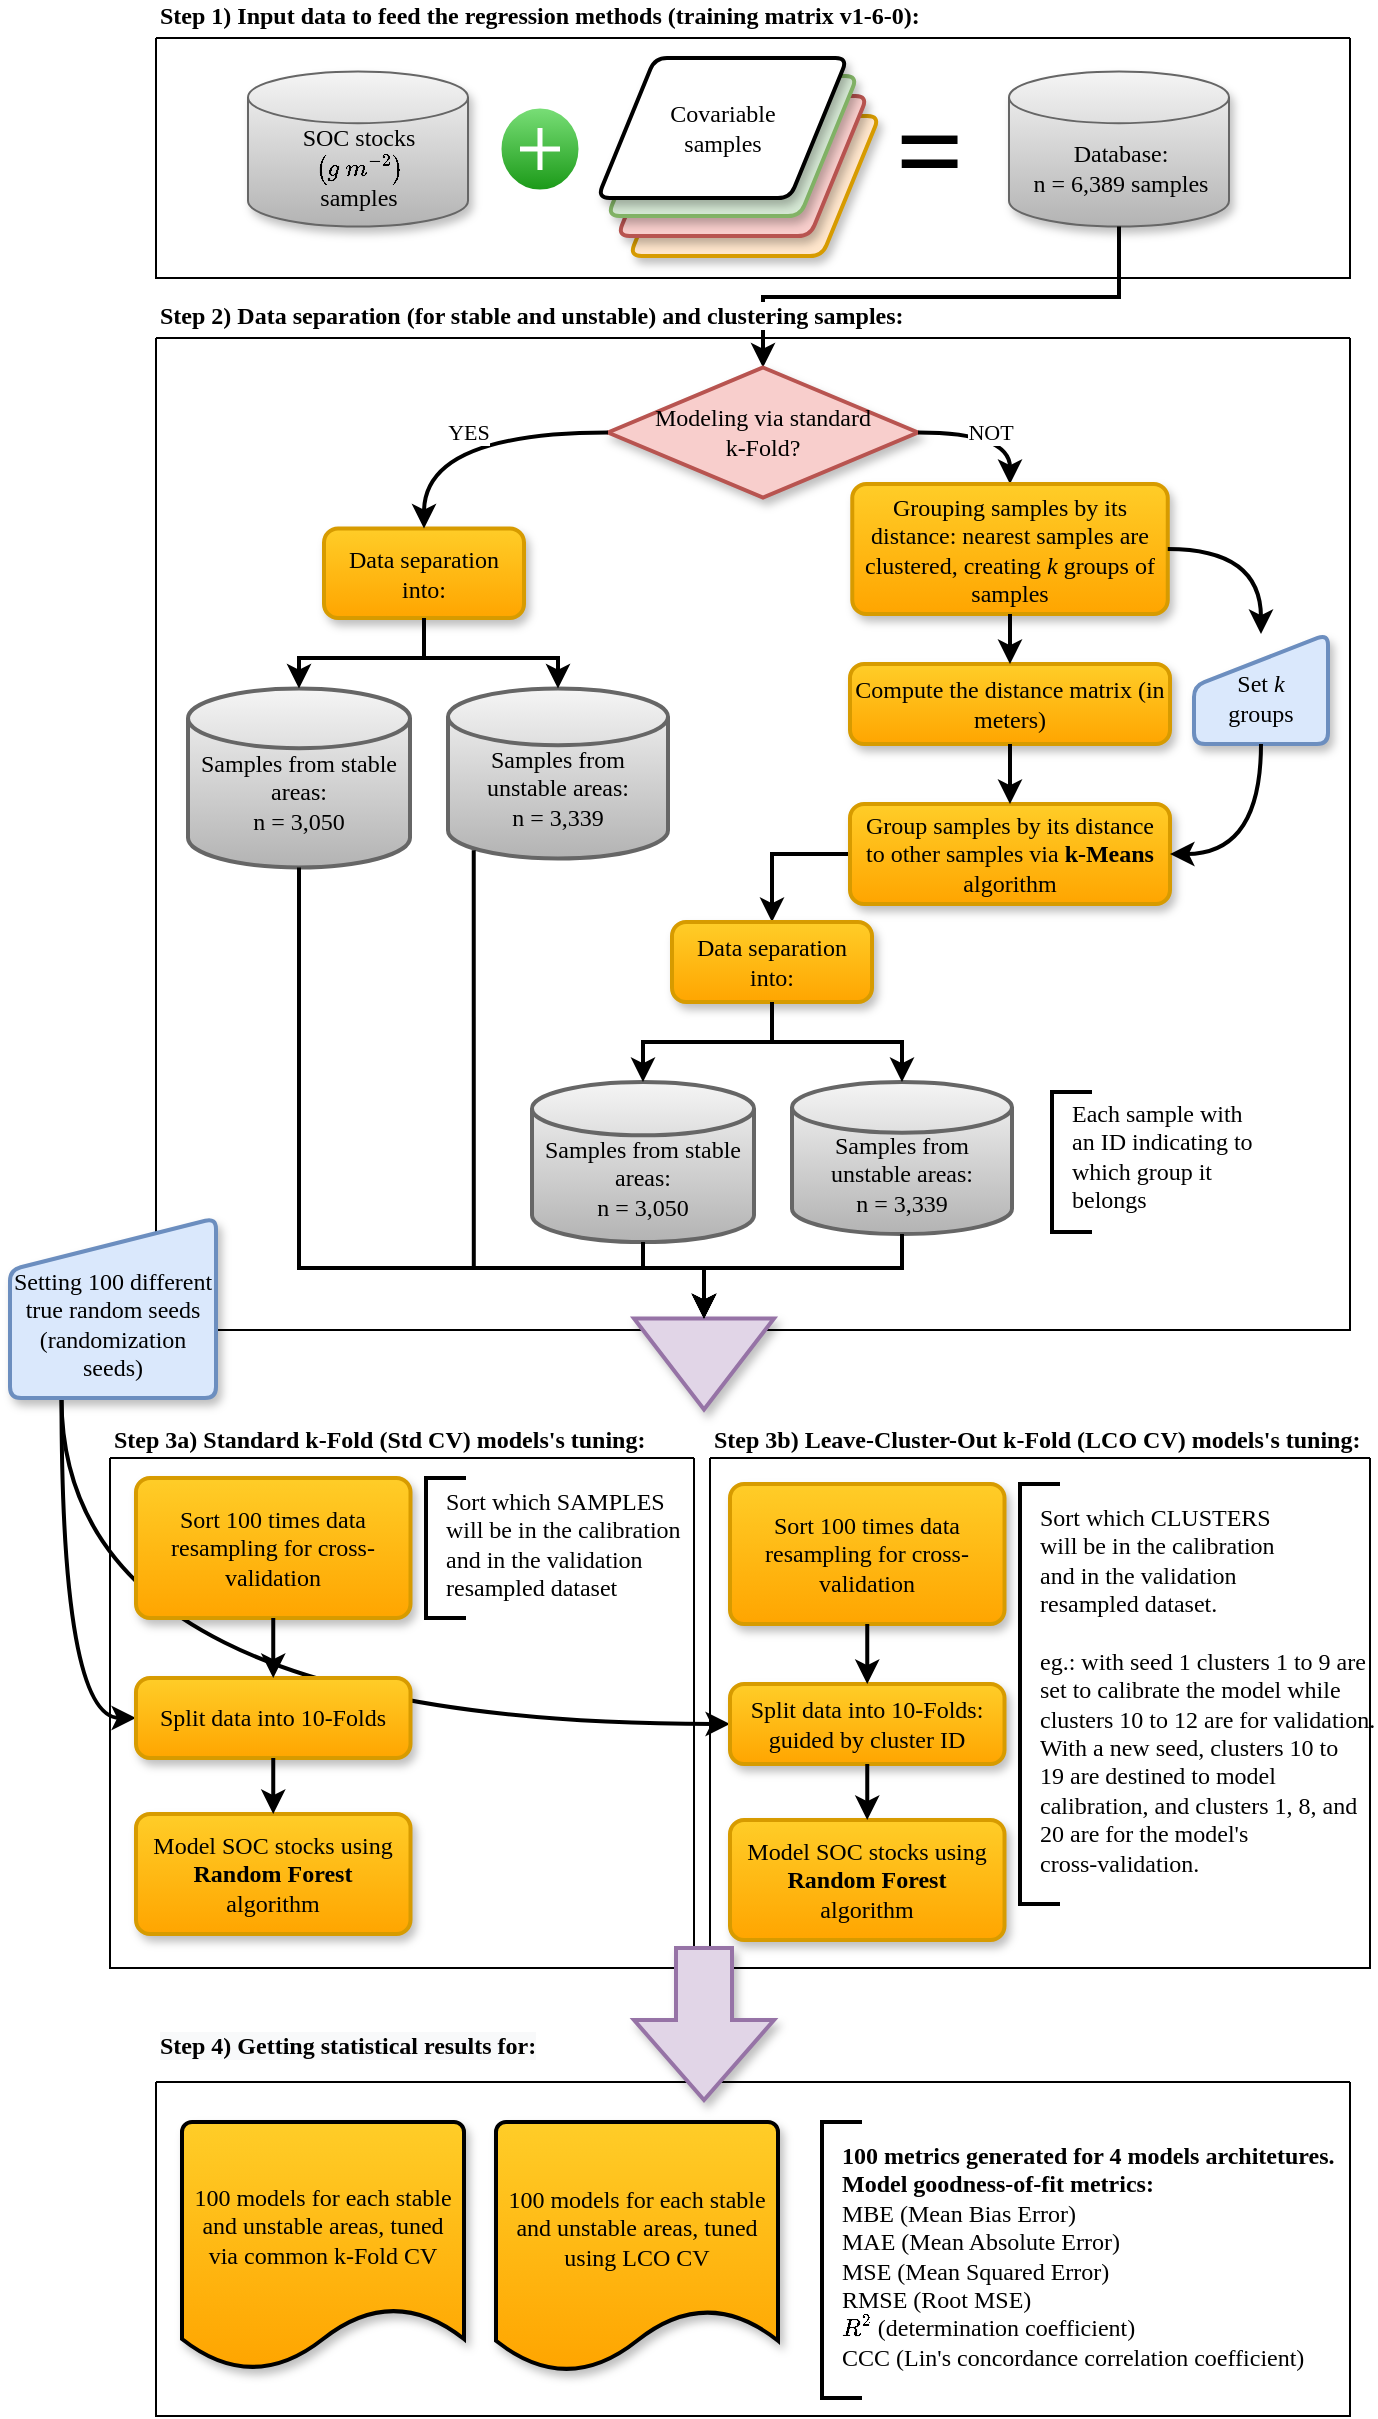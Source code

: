 <mxfile compressed="false" version="20.2.3" type="device">
  <diagram name="modeling-flowchart-English" id="lYM-ZkALmbCpGzLqlZxu">
    <mxGraphModel dx="1673" dy="1018" grid="1" gridSize="10" guides="1" tooltips="1" connect="1" arrows="1" fold="1" page="0" pageScale="1" pageWidth="827" pageHeight="1169" math="1" shadow="0">
      <root>
        <mxCell id="IPpactHnkEMHCw_4FyVV-0" />
        <mxCell id="IPpactHnkEMHCw_4FyVV-1" parent="IPpactHnkEMHCw_4FyVV-0" />
        <mxCell id="NsBZBf5qjh5uvH7BnObX-89" style="edgeStyle=orthogonalEdgeStyle;curved=1;rounded=0;orthogonalLoop=1;jettySize=auto;html=1;exitX=0.25;exitY=1;exitDx=0;exitDy=0;entryX=0;entryY=0.5;entryDx=0;entryDy=0;fontFamily=Times New Roman;strokeWidth=2;" parent="IPpactHnkEMHCw_4FyVV-1" source="NsBZBf5qjh5uvH7BnObX-15" target="NsBZBf5qjh5uvH7BnObX-75" edge="1">
          <mxGeometry relative="1" as="geometry" />
        </mxCell>
        <mxCell id="IPpactHnkEMHCw_4FyVV-2" value="Step 1) Input data to feed the regression methods (training matrix v1-6-0):" style="swimlane;startSize=0;labelBackgroundColor=default;labelBorderColor=none;fontFamily=Times New Roman;html=1;verticalAlign=bottom;fillColor=#FFFFFF;align=left;spacingBottom=2;" parent="IPpactHnkEMHCw_4FyVV-1" vertex="1">
          <mxGeometry x="147" y="20" width="597" height="120" as="geometry" />
        </mxCell>
        <mxCell id="NsBZBf5qjh5uvH7BnObX-46" value="" style="group" parent="IPpactHnkEMHCw_4FyVV-2" vertex="1" connectable="0">
          <mxGeometry x="46" y="10" width="490.5" height="99" as="geometry" />
        </mxCell>
        <mxCell id="IPpactHnkEMHCw_4FyVV-3" value="SOC stocks&lt;br&gt;`(g&amp;nbsp; m^{-2})`&lt;br&gt;samples" style="strokeWidth=1;shape=mxgraph.flowchart.database;verticalAlign=middle;labelPosition=center;verticalLabelPosition=middle;align=center;horizontal=1;fontFamily=Times New Roman;labelBackgroundColor=none;labelBorderColor=none;html=1;fillColor=#f5f5f5;strokeColor=#666666;shadow=1;spacingTop=19;gradientColor=#b3b3b3;" parent="NsBZBf5qjh5uvH7BnObX-46" vertex="1">
          <mxGeometry y="6.75" width="110" height="77.5" as="geometry" />
        </mxCell>
        <mxCell id="IPpactHnkEMHCw_4FyVV-4" value="" style="verticalLabelPosition=bottom;verticalAlign=top;html=1;shadow=0;dashed=0;strokeWidth=1;shape=mxgraph.ios.iAddIcon;fillColor=#7AdF78;fillColor2=#1A9917;strokeColor=#ffffff;sketch=0;" parent="NsBZBf5qjh5uvH7BnObX-46" vertex="1">
          <mxGeometry x="126" y="24.5" width="40" height="42" as="geometry" />
        </mxCell>
        <mxCell id="IPpactHnkEMHCw_4FyVV-6" value="=" style="text;html=1;fillColor=none;align=center;verticalAlign=middle;whiteSpace=wrap;rounded=0;labelBackgroundColor=none;fontFamily=Times New Roman;fontStyle=1;fontSize=60;spacing=0;fontColor=#000000;" parent="NsBZBf5qjh5uvH7BnObX-46" vertex="1">
          <mxGeometry x="310.5" y="26.25" width="60" height="38.5" as="geometry" />
        </mxCell>
        <mxCell id="IPpactHnkEMHCw_4FyVV-7" value="Database:&lt;br&gt;n = 6,389 samples" style="strokeWidth=1;shape=mxgraph.flowchart.database;verticalAlign=middle;labelPosition=center;verticalLabelPosition=middle;align=center;horizontal=1;fontFamily=Times New Roman;labelBackgroundColor=none;labelBorderColor=none;html=1;fillColor=#f5f5f5;strokeColor=#666666;shadow=1;spacingTop=19;gradientColor=#b3b3b3;" parent="NsBZBf5qjh5uvH7BnObX-46" vertex="1">
          <mxGeometry x="380.5" y="6.75" width="110" height="77.5" as="geometry" />
        </mxCell>
        <mxCell id="NsBZBf5qjh5uvH7BnObX-7" value="" style="group" parent="NsBZBf5qjh5uvH7BnObX-46" vertex="1" connectable="0">
          <mxGeometry x="174.75" width="141" height="99" as="geometry" />
        </mxCell>
        <mxCell id="NsBZBf5qjh5uvH7BnObX-6" value="Covariable&lt;br&gt;samples" style="shape=parallelogram;html=1;strokeWidth=2;perimeter=parallelogramPerimeter;whiteSpace=wrap;rounded=1;arcSize=12;size=0.23;fontFamily=Times New Roman;shadow=1;fillColor=#ffe6cc;strokeColor=#d79b00;" parent="NsBZBf5qjh5uvH7BnObX-7" vertex="1">
          <mxGeometry x="16" y="29" width="125" height="70" as="geometry" />
        </mxCell>
        <mxCell id="NsBZBf5qjh5uvH7BnObX-3" value="Covariable&lt;br&gt;samples" style="shape=parallelogram;html=1;strokeWidth=2;perimeter=parallelogramPerimeter;whiteSpace=wrap;rounded=1;arcSize=12;size=0.23;fontFamily=Times New Roman;shadow=1;fillColor=#f8cecc;strokeColor=#b85450;" parent="NsBZBf5qjh5uvH7BnObX-7" vertex="1">
          <mxGeometry x="10" y="19" width="125" height="70" as="geometry" />
        </mxCell>
        <mxCell id="NsBZBf5qjh5uvH7BnObX-4" value="Covariable&lt;br&gt;samples" style="shape=parallelogram;html=1;strokeWidth=2;perimeter=parallelogramPerimeter;whiteSpace=wrap;rounded=1;arcSize=12;size=0.23;fontFamily=Times New Roman;shadow=1;fillColor=#d5e8d4;strokeColor=#82b366;" parent="NsBZBf5qjh5uvH7BnObX-7" vertex="1">
          <mxGeometry x="5" y="9" width="125" height="70" as="geometry" />
        </mxCell>
        <mxCell id="NsBZBf5qjh5uvH7BnObX-5" value="Covariable&lt;br&gt;samples" style="shape=parallelogram;html=1;strokeWidth=2;perimeter=parallelogramPerimeter;whiteSpace=wrap;rounded=1;arcSize=12;size=0.23;fontFamily=Times New Roman;shadow=1;" parent="NsBZBf5qjh5uvH7BnObX-7" vertex="1">
          <mxGeometry width="125" height="70" as="geometry" />
        </mxCell>
        <mxCell id="IPpactHnkEMHCw_4FyVV-29" value="&lt;div style=&quot;&quot;&gt;&lt;span style=&quot;background-color: rgb(248 , 249 , 250)&quot;&gt;Step 4) Getting statistical results for:&lt;/span&gt;&lt;/div&gt;" style="swimlane;startSize=0;labelBackgroundColor=default;labelBorderColor=none;fontFamily=Times New Roman;html=1;verticalAlign=bottom;fillColor=#FFFFFF;labelPosition=center;verticalLabelPosition=top;align=left;fontStyle=1;textDirection=ltr;spacingTop=0;spacingBottom=9;" parent="IPpactHnkEMHCw_4FyVV-1" vertex="1">
          <mxGeometry x="147" y="1042" width="597" height="167" as="geometry" />
        </mxCell>
        <mxCell id="NsBZBf5qjh5uvH7BnObX-19" value="100 models for each stable and unstable areas, tuned&lt;br&gt;via common k-Fold CV" style="strokeWidth=2;html=1;shape=mxgraph.flowchart.document2;whiteSpace=wrap;size=0.25;shadow=1;fontFamily=Times New Roman;fillColor=#FFCD28;gradientColor=#FFA500;spacingTop=-20;" parent="IPpactHnkEMHCw_4FyVV-29" vertex="1">
          <mxGeometry x="13" y="20" width="141" height="124" as="geometry" />
        </mxCell>
        <mxCell id="NsBZBf5qjh5uvH7BnObX-24" value="100 models for each stable and unstable areas, tuned using LCO CV" style="strokeWidth=2;html=1;shape=mxgraph.flowchart.document2;whiteSpace=wrap;size=0.25;shadow=1;fontFamily=Times New Roman;fillColor=#FFCD28;gradientColor=#FFA500;spacingTop=-20;" parent="IPpactHnkEMHCw_4FyVV-29" vertex="1">
          <mxGeometry x="170" y="20" width="141" height="125" as="geometry" />
        </mxCell>
        <mxCell id="NsBZBf5qjh5uvH7BnObX-115" value="&lt;span style=&quot;-webkit-font-smoothing: antialiased; orphans: 2; text-align: right; text-indent: 0px; widows: 2; background-color: rgb(248, 249, 250); text-decoration-thickness: initial; text-decoration-style: initial; text-decoration-color: initial;&quot;&gt;&lt;div style=&quot;text-align: left;&quot;&gt;&lt;b&gt;100 metrics generated for 4 models architetures.&lt;/b&gt;&lt;/div&gt;&lt;div style=&quot;text-align: left;&quot;&gt;&lt;b&gt;Model goodness-of-fit metrics:&lt;/b&gt;&lt;/div&gt;&lt;div style=&quot;text-align: left;&quot;&gt;MBE (Mean Bias Error)&lt;/div&gt;&lt;div style=&quot;text-align: left;&quot;&gt;MAE (Mean Absolute Error)&lt;/div&gt;&lt;div style=&quot;text-align: left;&quot;&gt;MSE (Mean Squared Error)&lt;/div&gt;&lt;div style=&quot;text-align: left;&quot;&gt;RMSE (Root MSE)&lt;/div&gt;&lt;div style=&quot;text-align: left;&quot;&gt;`R^2` (determination coefficient)&lt;/div&gt;&lt;div style=&quot;text-align: left;&quot;&gt;CCC (Lin&#39;s concordance correlation coefficient)&lt;/div&gt;&lt;/span&gt;" style="strokeWidth=2;html=1;shape=mxgraph.flowchart.annotation_1;align=left;pointerEvents=1;fontFamily=Times New Roman;fontColor=#000000;flipH=0;labelPosition=right;verticalLabelPosition=middle;verticalAlign=middle;spacing=0;spacingLeft=-10;spacingBottom=10;spacingTop=5;" parent="IPpactHnkEMHCw_4FyVV-29" vertex="1">
          <mxGeometry x="333" y="20" width="20" height="138" as="geometry" />
        </mxCell>
        <mxCell id="NsBZBf5qjh5uvH7BnObX-93" style="edgeStyle=orthogonalEdgeStyle;curved=1;rounded=0;orthogonalLoop=1;jettySize=auto;html=1;exitX=0.25;exitY=1;exitDx=0;exitDy=0;entryX=0;entryY=0.5;entryDx=0;entryDy=0;fontFamily=Times New Roman;strokeWidth=2;" parent="IPpactHnkEMHCw_4FyVV-1" source="NsBZBf5qjh5uvH7BnObX-15" target="NsBZBf5qjh5uvH7BnObX-14" edge="1">
          <mxGeometry relative="1" as="geometry" />
        </mxCell>
        <mxCell id="NsBZBf5qjh5uvH7BnObX-44" style="edgeStyle=orthogonalEdgeStyle;rounded=0;orthogonalLoop=1;jettySize=auto;html=1;exitX=0.5;exitY=1;exitDx=0;exitDy=0;exitPerimeter=0;entryX=0.5;entryY=0;entryDx=0;entryDy=0;entryPerimeter=0;fontFamily=Times New Roman;strokeWidth=2;" parent="IPpactHnkEMHCw_4FyVV-1" source="IPpactHnkEMHCw_4FyVV-7" target="NsBZBf5qjh5uvH7BnObX-42" edge="1">
          <mxGeometry relative="1" as="geometry" />
        </mxCell>
        <mxCell id="NsBZBf5qjh5uvH7BnObX-101" value="Step 2) Data separation (for stable and unstable) and clustering samples:" style="swimlane;startSize=0;labelBackgroundColor=default;labelBorderColor=none;fontFamily=Times New Roman;html=1;verticalAlign=bottom;fillColor=#FFFFFF;align=left;spacingBottom=2;" parent="IPpactHnkEMHCw_4FyVV-1" vertex="1">
          <mxGeometry x="147" y="170" width="597" height="496" as="geometry" />
        </mxCell>
        <mxCell id="NsBZBf5qjh5uvH7BnObX-42" value="Modeling via standard&lt;br&gt;k-Fold?" style="strokeWidth=2;html=1;shape=mxgraph.flowchart.decision;whiteSpace=wrap;fontFamily=Times New Roman;fillColor=#f8cecc;strokeColor=#b85450;fontStyle=0;shadow=1;" parent="NsBZBf5qjh5uvH7BnObX-101" vertex="1">
          <mxGeometry x="226" y="14.762" width="155" height="65" as="geometry" />
        </mxCell>
        <mxCell id="NsBZBf5qjh5uvH7BnObX-38" value="Samples from stable areas:&lt;br&gt;n = 3,050" style="strokeWidth=2;html=1;shape=mxgraph.flowchart.database;whiteSpace=wrap;fontFamily=Times New Roman;spacingTop=15;fillColor=#f5f5f5;gradientColor=#b3b3b3;strokeColor=#666666;" parent="NsBZBf5qjh5uvH7BnObX-101" vertex="1">
          <mxGeometry x="16" y="175.236" width="111" height="89.524" as="geometry" />
        </mxCell>
        <mxCell id="NsBZBf5qjh5uvH7BnObX-37" value="Samples from unstable areas:&lt;br&gt;n = 3,339" style="strokeWidth=2;html=1;shape=mxgraph.flowchart.database;whiteSpace=wrap;fontFamily=Times New Roman;spacingTop=15;fillColor=#f5f5f5;gradientColor=#b3b3b3;strokeColor=#666666;" parent="NsBZBf5qjh5uvH7BnObX-101" vertex="1">
          <mxGeometry x="146" y="175.236" width="110" height="85.048" as="geometry" />
        </mxCell>
        <mxCell id="NsBZBf5qjh5uvH7BnObX-36" value="Data separation into:" style="rounded=1;whiteSpace=wrap;html=1;absoluteArcSize=1;arcSize=14;strokeWidth=2;fontFamily=Times New Roman;shadow=1;fillColor=#ffcd28;gradientColor=#ffa500;strokeColor=#d79b00;fontStyle=0" parent="NsBZBf5qjh5uvH7BnObX-101" vertex="1">
          <mxGeometry x="84" y="95.232" width="100" height="44.762" as="geometry" />
        </mxCell>
        <mxCell id="NsBZBf5qjh5uvH7BnObX-45" value="NOT" style="edgeStyle=orthogonalEdgeStyle;rounded=0;orthogonalLoop=1;jettySize=auto;html=1;exitX=1;exitY=0.5;exitDx=0;exitDy=0;exitPerimeter=0;entryX=0.5;entryY=0;entryDx=0;entryDy=0;fontFamily=Times New Roman;strokeWidth=2;curved=1;" parent="NsBZBf5qjh5uvH7BnObX-101" source="NsBZBf5qjh5uvH7BnObX-42" target="NsBZBf5qjh5uvH7BnObX-41" edge="1">
          <mxGeometry relative="1" as="geometry" />
        </mxCell>
        <mxCell id="NsBZBf5qjh5uvH7BnObX-66" style="edgeStyle=orthogonalEdgeStyle;rounded=0;orthogonalLoop=1;jettySize=auto;html=1;exitX=0;exitY=0.5;exitDx=0;exitDy=0;entryX=0.5;entryY=0;entryDx=0;entryDy=0;fontFamily=Times New Roman;strokeWidth=2;" parent="NsBZBf5qjh5uvH7BnObX-101" source="NsBZBf5qjh5uvH7BnObX-51" target="NsBZBf5qjh5uvH7BnObX-58" edge="1">
          <mxGeometry relative="1" as="geometry" />
        </mxCell>
        <mxCell id="NsBZBf5qjh5uvH7BnObX-39" style="edgeStyle=orthogonalEdgeStyle;rounded=0;orthogonalLoop=1;jettySize=auto;html=1;exitX=0.5;exitY=1;exitDx=0;exitDy=0;entryX=0.5;entryY=0;entryDx=0;entryDy=0;entryPerimeter=0;fontFamily=Times New Roman;fontColor=#000000;strokeWidth=2;" parent="NsBZBf5qjh5uvH7BnObX-101" source="NsBZBf5qjh5uvH7BnObX-36" target="NsBZBf5qjh5uvH7BnObX-37" edge="1">
          <mxGeometry relative="1" as="geometry" />
        </mxCell>
        <mxCell id="NsBZBf5qjh5uvH7BnObX-40" style="edgeStyle=orthogonalEdgeStyle;rounded=0;orthogonalLoop=1;jettySize=auto;html=1;exitX=0.5;exitY=1;exitDx=0;exitDy=0;entryX=0.5;entryY=0;entryDx=0;entryDy=0;entryPerimeter=0;fontFamily=Times New Roman;fontColor=#000000;strokeWidth=2;" parent="NsBZBf5qjh5uvH7BnObX-101" source="NsBZBf5qjh5uvH7BnObX-36" target="NsBZBf5qjh5uvH7BnObX-38" edge="1">
          <mxGeometry relative="1" as="geometry" />
        </mxCell>
        <mxCell id="NsBZBf5qjh5uvH7BnObX-43" value="YES" style="edgeStyle=orthogonalEdgeStyle;rounded=0;orthogonalLoop=1;jettySize=auto;html=1;exitX=0;exitY=0.5;exitDx=0;exitDy=0;exitPerimeter=0;entryX=0.5;entryY=0;entryDx=0;entryDy=0;fontFamily=Times New Roman;strokeWidth=2;curved=1;" parent="NsBZBf5qjh5uvH7BnObX-101" source="NsBZBf5qjh5uvH7BnObX-42" target="NsBZBf5qjh5uvH7BnObX-36" edge="1">
          <mxGeometry relative="1" as="geometry" />
        </mxCell>
        <mxCell id="NsBZBf5qjh5uvH7BnObX-121" value="" style="group" parent="NsBZBf5qjh5uvH7BnObX-101" vertex="1" connectable="0">
          <mxGeometry x="347" y="73.002" width="239" height="210" as="geometry" />
        </mxCell>
        <mxCell id="NsBZBf5qjh5uvH7BnObX-41" value="Grouping samples by its distance: nearest samples are clustered, creating&amp;nbsp;&lt;i&gt;k&lt;/i&gt;&amp;nbsp;groups of samples" style="rounded=1;whiteSpace=wrap;html=1;absoluteArcSize=1;arcSize=14;strokeWidth=2;fontFamily=Times New Roman;shadow=1;fillColor=#ffcd28;gradientColor=#ffa500;strokeColor=#d79b00;fontStyle=0" parent="NsBZBf5qjh5uvH7BnObX-121" vertex="1">
          <mxGeometry x="1.13" width="157.75" height="65" as="geometry" />
        </mxCell>
        <mxCell id="NsBZBf5qjh5uvH7BnObX-49" value="Compute the distance matrix (in meters)" style="rounded=1;whiteSpace=wrap;html=1;absoluteArcSize=1;arcSize=14;strokeWidth=2;fontFamily=Times New Roman;shadow=1;fillColor=#ffcd28;gradientColor=#ffa500;strokeColor=#d79b00;fontStyle=0" parent="NsBZBf5qjh5uvH7BnObX-121" vertex="1">
          <mxGeometry y="90" width="160" height="40" as="geometry" />
        </mxCell>
        <mxCell id="NsBZBf5qjh5uvH7BnObX-51" value="Group samples by its distance&lt;br&gt;to other samples via &lt;b&gt;k-Means &lt;/b&gt;algorithm" style="rounded=1;whiteSpace=wrap;html=1;absoluteArcSize=1;arcSize=14;strokeWidth=2;fontFamily=Times New Roman;shadow=1;fillColor=#ffcd28;gradientColor=#ffa500;strokeColor=#d79b00;fontStyle=0" parent="NsBZBf5qjh5uvH7BnObX-121" vertex="1">
          <mxGeometry y="160" width="160" height="50" as="geometry" />
        </mxCell>
        <mxCell id="NsBZBf5qjh5uvH7BnObX-48" value="Set &lt;i&gt;k&lt;/i&gt;&lt;br&gt;groups" style="html=1;strokeWidth=2;shape=manualInput;whiteSpace=wrap;rounded=1;size=26;arcSize=11;shadow=1;fontFamily=Times New Roman;fillColor=#dae8fc;spacingTop=8;strokeColor=#6c8ebf;" parent="NsBZBf5qjh5uvH7BnObX-121" vertex="1">
          <mxGeometry x="172" y="75" width="67" height="55" as="geometry" />
        </mxCell>
        <mxCell id="NsBZBf5qjh5uvH7BnObX-52" style="edgeStyle=orthogonalEdgeStyle;rounded=0;orthogonalLoop=1;jettySize=auto;html=1;exitX=0.5;exitY=1;exitDx=0;exitDy=0;entryX=0.5;entryY=0;entryDx=0;entryDy=0;fontFamily=Times New Roman;strokeWidth=2;" parent="NsBZBf5qjh5uvH7BnObX-121" source="NsBZBf5qjh5uvH7BnObX-41" target="NsBZBf5qjh5uvH7BnObX-49" edge="1">
          <mxGeometry relative="1" as="geometry" />
        </mxCell>
        <mxCell id="NsBZBf5qjh5uvH7BnObX-53" style="edgeStyle=orthogonalEdgeStyle;rounded=0;orthogonalLoop=1;jettySize=auto;html=1;exitX=0.5;exitY=1;exitDx=0;exitDy=0;fontFamily=Times New Roman;strokeWidth=2;" parent="NsBZBf5qjh5uvH7BnObX-121" source="NsBZBf5qjh5uvH7BnObX-49" target="NsBZBf5qjh5uvH7BnObX-51" edge="1">
          <mxGeometry relative="1" as="geometry" />
        </mxCell>
        <mxCell id="NsBZBf5qjh5uvH7BnObX-54" style="edgeStyle=orthogonalEdgeStyle;rounded=0;orthogonalLoop=1;jettySize=auto;html=1;exitX=1;exitY=0.5;exitDx=0;exitDy=0;entryX=0.5;entryY=0;entryDx=0;entryDy=0;fontFamily=Times New Roman;strokeWidth=2;curved=1;" parent="NsBZBf5qjh5uvH7BnObX-121" source="NsBZBf5qjh5uvH7BnObX-41" target="NsBZBf5qjh5uvH7BnObX-48" edge="1">
          <mxGeometry relative="1" as="geometry" />
        </mxCell>
        <mxCell id="NsBZBf5qjh5uvH7BnObX-55" style="edgeStyle=orthogonalEdgeStyle;rounded=0;orthogonalLoop=1;jettySize=auto;html=1;exitX=0.5;exitY=1;exitDx=0;exitDy=0;entryX=1;entryY=0.5;entryDx=0;entryDy=0;fontFamily=Times New Roman;strokeWidth=2;curved=1;" parent="NsBZBf5qjh5uvH7BnObX-121" source="NsBZBf5qjh5uvH7BnObX-48" target="NsBZBf5qjh5uvH7BnObX-51" edge="1">
          <mxGeometry relative="1" as="geometry" />
        </mxCell>
        <mxCell id="NsBZBf5qjh5uvH7BnObX-65" value="" style="group" parent="NsBZBf5qjh5uvH7BnObX-101" vertex="1" connectable="0">
          <mxGeometry x="188" y="292.002" width="280" height="160" as="geometry" />
        </mxCell>
        <mxCell id="NsBZBf5qjh5uvH7BnObX-58" value="Data separation into:" style="rounded=1;whiteSpace=wrap;html=1;absoluteArcSize=1;arcSize=14;strokeWidth=2;fontFamily=Times New Roman;shadow=1;fillColor=#ffcd28;gradientColor=#ffa500;strokeColor=#d79b00;fontStyle=0" parent="NsBZBf5qjh5uvH7BnObX-65" vertex="1">
          <mxGeometry x="70" width="100" height="40" as="geometry" />
        </mxCell>
        <mxCell id="NsBZBf5qjh5uvH7BnObX-59" value="Samples from unstable areas:&lt;br&gt;n = 3,339" style="strokeWidth=2;html=1;shape=mxgraph.flowchart.database;whiteSpace=wrap;fontFamily=Times New Roman;spacingTop=15;fillColor=#f5f5f5;gradientColor=#b3b3b3;strokeColor=#666666;" parent="NsBZBf5qjh5uvH7BnObX-65" vertex="1">
          <mxGeometry x="130" y="80" width="110" height="76" as="geometry" />
        </mxCell>
        <mxCell id="NsBZBf5qjh5uvH7BnObX-60" value="Samples from stable areas:&lt;br&gt;n = 3,050" style="strokeWidth=2;html=1;shape=mxgraph.flowchart.database;whiteSpace=wrap;fontFamily=Times New Roman;spacingTop=15;fillColor=#f5f5f5;gradientColor=#b3b3b3;strokeColor=#666666;" parent="NsBZBf5qjh5uvH7BnObX-65" vertex="1">
          <mxGeometry y="80" width="111" height="80" as="geometry" />
        </mxCell>
        <mxCell id="NsBZBf5qjh5uvH7BnObX-61" style="edgeStyle=orthogonalEdgeStyle;rounded=0;orthogonalLoop=1;jettySize=auto;html=1;exitX=0.5;exitY=1;exitDx=0;exitDy=0;entryX=0.5;entryY=0;entryDx=0;entryDy=0;entryPerimeter=0;fontFamily=Times New Roman;fontColor=#000000;strokeWidth=2;" parent="NsBZBf5qjh5uvH7BnObX-65" source="NsBZBf5qjh5uvH7BnObX-58" target="NsBZBf5qjh5uvH7BnObX-59" edge="1">
          <mxGeometry relative="1" as="geometry" />
        </mxCell>
        <mxCell id="NsBZBf5qjh5uvH7BnObX-62" style="edgeStyle=orthogonalEdgeStyle;rounded=0;orthogonalLoop=1;jettySize=auto;html=1;exitX=0.5;exitY=1;exitDx=0;exitDy=0;entryX=0.5;entryY=0;entryDx=0;entryDy=0;entryPerimeter=0;fontFamily=Times New Roman;fontColor=#000000;strokeWidth=2;" parent="NsBZBf5qjh5uvH7BnObX-65" source="NsBZBf5qjh5uvH7BnObX-58" target="NsBZBf5qjh5uvH7BnObX-60" edge="1">
          <mxGeometry relative="1" as="geometry" />
        </mxCell>
        <mxCell id="NsBZBf5qjh5uvH7BnObX-63" value="&lt;span style=&quot;-webkit-font-smoothing: antialiased; orphans: 2; text-align: right; text-indent: 0px; widows: 2; background-color: rgb(248, 249, 250); text-decoration-thickness: initial; text-decoration-style: initial; text-decoration-color: initial;&quot;&gt;&lt;div style=&quot;text-align: left;&quot;&gt;Each sample with&lt;/div&gt;&lt;div style=&quot;text-align: left;&quot;&gt;an ID indicating to&lt;/div&gt;&lt;div style=&quot;text-align: left;&quot;&gt;which group it&amp;nbsp;&lt;/div&gt;&lt;div style=&quot;text-align: left;&quot;&gt;belongs&lt;/div&gt;&lt;/span&gt;" style="strokeWidth=2;html=1;shape=mxgraph.flowchart.annotation_1;align=left;pointerEvents=1;fontFamily=Times New Roman;fontColor=#000000;flipH=0;labelPosition=right;verticalLabelPosition=middle;verticalAlign=middle;spacing=0;spacingLeft=-10;spacingBottom=10;spacingTop=4;" parent="NsBZBf5qjh5uvH7BnObX-65" vertex="1">
          <mxGeometry x="260" y="85" width="20" height="70" as="geometry" />
        </mxCell>
        <mxCell id="NsBZBf5qjh5uvH7BnObX-114" value="" style="group;labelBackgroundColor=none;spacingTop=0;spacingBottom=0;" parent="IPpactHnkEMHCw_4FyVV-1" vertex="1" connectable="0">
          <mxGeometry x="124" y="730" width="630" height="255" as="geometry" />
        </mxCell>
        <mxCell id="IPpactHnkEMHCw_4FyVV-26" value="&lt;span style=&quot;font-weight: 700;&quot;&gt;Step&amp;nbsp;3a) Standard k-Fold (Std CV) models&#39;s tuning:&lt;/span&gt;&lt;span style=&quot;&quot;&gt;&lt;br&gt;&lt;/span&gt;" style="swimlane;startSize=0;labelBackgroundColor=none;labelBorderColor=none;fontFamily=Times New Roman;html=1;verticalAlign=bottom;fillColor=#FFFFFF;labelPosition=center;verticalLabelPosition=top;align=left;fontStyle=0;spacingTop=0;spacingLeft=0;spacingRight=5;" parent="NsBZBf5qjh5uvH7BnObX-114" vertex="1">
          <mxGeometry width="292" height="255" as="geometry" />
        </mxCell>
        <mxCell id="NsBZBf5qjh5uvH7BnObX-14" value="Split data into 10-Folds" style="rounded=1;whiteSpace=wrap;html=1;absoluteArcSize=1;arcSize=14;strokeWidth=2;fontFamily=Times New Roman;shadow=1;fillColor=#ffcd28;gradientColor=#ffa500;strokeColor=#d79b00;fontStyle=0" parent="IPpactHnkEMHCw_4FyVV-26" vertex="1">
          <mxGeometry x="13" y="110" width="137.25" height="40" as="geometry" />
        </mxCell>
        <mxCell id="NsBZBf5qjh5uvH7BnObX-84" value="" style="group" parent="IPpactHnkEMHCw_4FyVV-26" vertex="1" connectable="0">
          <mxGeometry x="13" y="10" width="165" height="228" as="geometry" />
        </mxCell>
        <mxCell id="NsBZBf5qjh5uvH7BnObX-17" value="Model SOC stocks using&lt;br&gt;&lt;b&gt;Random Forest&lt;br&gt;&lt;/b&gt;algorithm" style="rounded=1;whiteSpace=wrap;html=1;absoluteArcSize=1;arcSize=14;strokeWidth=2;fontFamily=Times New Roman;shadow=1;fillColor=#ffcd28;gradientColor=#ffa500;strokeColor=#d79b00;fontStyle=0" parent="NsBZBf5qjh5uvH7BnObX-84" vertex="1">
          <mxGeometry y="168" width="137.25" height="60" as="geometry" />
        </mxCell>
        <mxCell id="NsBZBf5qjh5uvH7BnObX-68" value="Sort 100 times data resampling for cross-validation" style="rounded=1;whiteSpace=wrap;html=1;absoluteArcSize=1;arcSize=14;strokeWidth=2;fontFamily=Times New Roman;shadow=1;fillColor=#ffcd28;gradientColor=#ffa500;strokeColor=#d79b00;fontStyle=0" parent="NsBZBf5qjh5uvH7BnObX-84" vertex="1">
          <mxGeometry width="137.25" height="70" as="geometry" />
        </mxCell>
        <mxCell id="NsBZBf5qjh5uvH7BnObX-69" value="&lt;span style=&quot;-webkit-font-smoothing: antialiased; orphans: 2; text-align: right; text-indent: 0px; widows: 2; background-color: rgb(248, 249, 250); text-decoration-thickness: initial; text-decoration-style: initial; text-decoration-color: initial;&quot;&gt;&lt;div style=&quot;text-align: left;&quot;&gt;Sort which SAMPLES&lt;/div&gt;&lt;div style=&quot;text-align: left;&quot;&gt;will be in the calibration&lt;/div&gt;&lt;div style=&quot;text-align: left;&quot;&gt;and in the validation&lt;/div&gt;&lt;div style=&quot;text-align: left;&quot;&gt;resampled dataset&lt;/div&gt;&lt;/span&gt;" style="strokeWidth=2;html=1;shape=mxgraph.flowchart.annotation_1;align=left;pointerEvents=1;fontFamily=Times New Roman;fontColor=#000000;flipH=0;labelPosition=right;verticalLabelPosition=middle;verticalAlign=middle;spacing=0;spacingLeft=-10;spacingBottom=10;spacingTop=5;" parent="NsBZBf5qjh5uvH7BnObX-84" vertex="1">
          <mxGeometry x="145" width="20" height="70" as="geometry" />
        </mxCell>
        <mxCell id="NsBZBf5qjh5uvH7BnObX-18" style="edgeStyle=orthogonalEdgeStyle;rounded=0;orthogonalLoop=1;jettySize=auto;html=1;exitX=0.5;exitY=1;exitDx=0;exitDy=0;entryX=0.5;entryY=0;entryDx=0;entryDy=0;fontFamily=Times New Roman;strokeWidth=2;" parent="IPpactHnkEMHCw_4FyVV-26" source="NsBZBf5qjh5uvH7BnObX-14" target="NsBZBf5qjh5uvH7BnObX-17" edge="1">
          <mxGeometry relative="1" as="geometry" />
        </mxCell>
        <mxCell id="NsBZBf5qjh5uvH7BnObX-72" style="edgeStyle=orthogonalEdgeStyle;rounded=0;orthogonalLoop=1;jettySize=auto;html=1;exitX=0.5;exitY=1;exitDx=0;exitDy=0;entryX=0.5;entryY=0;entryDx=0;entryDy=0;fontFamily=Times New Roman;strokeWidth=2;" parent="IPpactHnkEMHCw_4FyVV-26" source="NsBZBf5qjh5uvH7BnObX-68" target="NsBZBf5qjh5uvH7BnObX-14" edge="1">
          <mxGeometry relative="1" as="geometry" />
        </mxCell>
        <mxCell id="NsBZBf5qjh5uvH7BnObX-73" value="&lt;span style=&quot;font-weight: 700;&quot;&gt;Step&amp;nbsp;3b) Leave-Cluster-Out k-Fold (LCO CV) models&#39;s tuning:&lt;/span&gt;&lt;span style=&quot;&quot;&gt;&lt;br&gt;&lt;/span&gt;" style="swimlane;startSize=0;labelBackgroundColor=none;labelBorderColor=none;fontFamily=Times New Roman;html=1;verticalAlign=bottom;fillColor=#FFFFFF;labelPosition=center;verticalLabelPosition=top;align=left;fontStyle=0;spacingTop=0;spacingLeft=0;spacingRight=5;" parent="NsBZBf5qjh5uvH7BnObX-114" vertex="1">
          <mxGeometry x="300" width="330" height="255" as="geometry" />
        </mxCell>
        <mxCell id="NsBZBf5qjh5uvH7BnObX-75" value="Split data into 10-Folds:&lt;br&gt;guided by cluster ID" style="rounded=1;whiteSpace=wrap;html=1;absoluteArcSize=1;arcSize=14;strokeWidth=2;fontFamily=Times New Roman;shadow=1;fillColor=#ffcd28;gradientColor=#ffa500;strokeColor=#d79b00;fontStyle=0" parent="NsBZBf5qjh5uvH7BnObX-73" vertex="1">
          <mxGeometry x="10" y="113" width="137.25" height="40" as="geometry" />
        </mxCell>
        <mxCell id="NsBZBf5qjh5uvH7BnObX-76" value="Model SOC stocks using&lt;br&gt;&lt;b&gt;Random Forest&lt;br&gt;&lt;/b&gt;algorithm" style="rounded=1;whiteSpace=wrap;html=1;absoluteArcSize=1;arcSize=14;strokeWidth=2;fontFamily=Times New Roman;shadow=1;fillColor=#ffcd28;gradientColor=#ffa500;strokeColor=#d79b00;fontStyle=0" parent="NsBZBf5qjh5uvH7BnObX-73" vertex="1">
          <mxGeometry x="10" y="181" width="137.25" height="60" as="geometry" />
        </mxCell>
        <mxCell id="NsBZBf5qjh5uvH7BnObX-78" value="Sort 100 times data resampling for cross-validation" style="rounded=1;whiteSpace=wrap;html=1;absoluteArcSize=1;arcSize=14;strokeWidth=2;fontFamily=Times New Roman;shadow=1;fillColor=#ffcd28;gradientColor=#ffa500;strokeColor=#d79b00;fontStyle=0" parent="NsBZBf5qjh5uvH7BnObX-73" vertex="1">
          <mxGeometry x="10" y="13" width="137.25" height="70" as="geometry" />
        </mxCell>
        <mxCell id="NsBZBf5qjh5uvH7BnObX-79" value="&lt;span style=&quot;-webkit-font-smoothing: antialiased; orphans: 2; text-align: right; text-indent: 0px; widows: 2; background-color: rgb(248, 249, 250); text-decoration-thickness: initial; text-decoration-style: initial; text-decoration-color: initial;&quot;&gt;&lt;div style=&quot;text-align: left;&quot;&gt;Sort which CLUSTERS&lt;/div&gt;&lt;div style=&quot;text-align: left;&quot;&gt;will be in the calibration&lt;br&gt;&lt;/div&gt;&lt;div style=&quot;text-align: left;&quot;&gt;and in the validation&lt;/div&gt;&lt;div style=&quot;text-align: left;&quot;&gt;resampled dataset.&lt;/div&gt;&lt;div style=&quot;text-align: left;&quot;&gt;&lt;br&gt;&lt;/div&gt;&lt;div style=&quot;text-align: left;&quot;&gt;eg.: with seed 1 clusters 1 to 9 are&lt;/div&gt;&lt;div style=&quot;text-align: left;&quot;&gt;set to calibrate the model while&lt;/div&gt;&lt;div style=&quot;text-align: left;&quot;&gt;clusters 10 to 12 are for validation.&lt;/div&gt;&lt;div style=&quot;text-align: left;&quot;&gt;With a new seed, clusters 10 to&lt;/div&gt;&lt;div style=&quot;text-align: left;&quot;&gt;19 are destined to model&lt;/div&gt;&lt;div style=&quot;text-align: left;&quot;&gt;calibration, and clusters 1, 8, and&lt;/div&gt;&lt;div style=&quot;text-align: left;&quot;&gt;20 are for the model&#39;s&lt;/div&gt;&lt;div style=&quot;text-align: left;&quot;&gt;cross-validation.&lt;br&gt;&lt;/div&gt;&lt;/span&gt;" style="strokeWidth=2;html=1;shape=mxgraph.flowchart.annotation_1;align=left;pointerEvents=1;fontFamily=Times New Roman;fontColor=#000000;flipH=0;labelPosition=right;verticalLabelPosition=middle;verticalAlign=middle;spacing=0;spacingLeft=-10;spacingBottom=10;spacingTop=5;" parent="NsBZBf5qjh5uvH7BnObX-73" vertex="1">
          <mxGeometry x="155" y="13" width="20" height="210" as="geometry" />
        </mxCell>
        <mxCell id="NsBZBf5qjh5uvH7BnObX-74" style="edgeStyle=orthogonalEdgeStyle;rounded=0;orthogonalLoop=1;jettySize=auto;html=1;exitX=0.5;exitY=1;exitDx=0;exitDy=0;entryX=0.5;entryY=0;entryDx=0;entryDy=0;fontFamily=Times New Roman;strokeWidth=2;" parent="NsBZBf5qjh5uvH7BnObX-73" source="NsBZBf5qjh5uvH7BnObX-75" target="NsBZBf5qjh5uvH7BnObX-76" edge="1">
          <mxGeometry relative="1" as="geometry" />
        </mxCell>
        <mxCell id="NsBZBf5qjh5uvH7BnObX-77" style="edgeStyle=orthogonalEdgeStyle;rounded=0;orthogonalLoop=1;jettySize=auto;html=1;exitX=0.5;exitY=1;exitDx=0;exitDy=0;entryX=0.5;entryY=0;entryDx=0;entryDy=0;fontFamily=Times New Roman;strokeWidth=2;" parent="NsBZBf5qjh5uvH7BnObX-73" source="NsBZBf5qjh5uvH7BnObX-78" target="NsBZBf5qjh5uvH7BnObX-75" edge="1">
          <mxGeometry relative="1" as="geometry" />
        </mxCell>
        <mxCell id="NsBZBf5qjh5uvH7BnObX-15" value="Setting 100 different&lt;br&gt;true random seeds (randomization seeds)" style="html=1;strokeWidth=2;shape=manualInput;whiteSpace=wrap;rounded=1;size=26;arcSize=11;shadow=1;fontFamily=Times New Roman;fillColor=#dae8fc;strokeColor=#6c8ebf;spacingTop=16;" parent="IPpactHnkEMHCw_4FyVV-1" vertex="1">
          <mxGeometry x="74" y="610" width="103" height="90" as="geometry" />
        </mxCell>
        <mxCell id="NsBZBf5qjh5uvH7BnObX-116" value="" style="verticalLabelPosition=bottom;verticalAlign=top;html=1;strokeWidth=2;shape=mxgraph.arrows2.arrow;dy=0.6;dx=40;notch=0;shadow=1;fontFamily=Times New Roman;fillColor=#e1d5e7;rotation=90;strokeColor=#9673a6;" parent="IPpactHnkEMHCw_4FyVV-1" vertex="1">
          <mxGeometry x="383" y="978" width="76" height="70" as="geometry" />
        </mxCell>
        <mxCell id="NsBZBf5qjh5uvH7BnObX-120" value="" style="verticalLabelPosition=bottom;verticalAlign=top;html=1;strokeWidth=2;shape=mxgraph.arrows2.arrow;dy=0.44;dx=76;notch=0;shadow=1;fontFamily=Times New Roman;fillColor=#e1d5e7;rotation=90;strokeColor=#9673a6;" parent="IPpactHnkEMHCw_4FyVV-1" vertex="1">
          <mxGeometry x="398.25" y="648" width="45.5" height="70" as="geometry" />
        </mxCell>
        <mxCell id="NsBZBf5qjh5uvH7BnObX-123" style="edgeStyle=orthogonalEdgeStyle;rounded=0;orthogonalLoop=1;jettySize=auto;html=1;exitX=0.5;exitY=1;exitDx=0;exitDy=0;exitPerimeter=0;entryX=0;entryY=0.5;entryDx=0;entryDy=0;entryPerimeter=0;fontFamily=Times New Roman;strokeWidth=2;" parent="IPpactHnkEMHCw_4FyVV-1" source="NsBZBf5qjh5uvH7BnObX-60" target="NsBZBf5qjh5uvH7BnObX-120" edge="1">
          <mxGeometry relative="1" as="geometry">
            <Array as="points">
              <mxPoint x="390" y="635" />
              <mxPoint x="421" y="635" />
            </Array>
          </mxGeometry>
        </mxCell>
        <mxCell id="NsBZBf5qjh5uvH7BnObX-125" style="edgeStyle=orthogonalEdgeStyle;rounded=0;orthogonalLoop=1;jettySize=auto;html=1;exitX=0.5;exitY=1;exitDx=0;exitDy=0;exitPerimeter=0;entryX=0;entryY=0.5;entryDx=0;entryDy=0;entryPerimeter=0;fontFamily=Times New Roman;strokeWidth=2;" parent="IPpactHnkEMHCw_4FyVV-1" source="NsBZBf5qjh5uvH7BnObX-59" target="NsBZBf5qjh5uvH7BnObX-120" edge="1">
          <mxGeometry relative="1" as="geometry">
            <Array as="points">
              <mxPoint x="520" y="635" />
              <mxPoint x="421" y="635" />
            </Array>
          </mxGeometry>
        </mxCell>
        <mxCell id="NsBZBf5qjh5uvH7BnObX-126" style="edgeStyle=orthogonalEdgeStyle;rounded=0;orthogonalLoop=1;jettySize=auto;html=1;exitX=0.117;exitY=0.951;exitDx=0;exitDy=0;exitPerimeter=0;fontFamily=Times New Roman;strokeWidth=2;" parent="IPpactHnkEMHCw_4FyVV-1" source="NsBZBf5qjh5uvH7BnObX-37" target="NsBZBf5qjh5uvH7BnObX-120" edge="1">
          <mxGeometry relative="1" as="geometry">
            <Array as="points">
              <mxPoint x="306" y="635" />
              <mxPoint x="421" y="635" />
            </Array>
          </mxGeometry>
        </mxCell>
        <mxCell id="NsBZBf5qjh5uvH7BnObX-127" style="edgeStyle=orthogonalEdgeStyle;rounded=0;orthogonalLoop=1;jettySize=auto;html=1;entryX=0;entryY=0.5;entryDx=0;entryDy=0;entryPerimeter=0;fontFamily=Times New Roman;strokeWidth=2;" parent="IPpactHnkEMHCw_4FyVV-1" source="NsBZBf5qjh5uvH7BnObX-38" target="NsBZBf5qjh5uvH7BnObX-120" edge="1">
          <mxGeometry relative="1" as="geometry">
            <Array as="points">
              <mxPoint x="218" y="635" />
              <mxPoint x="421" y="635" />
            </Array>
          </mxGeometry>
        </mxCell>
      </root>
    </mxGraphModel>
  </diagram>
</mxfile>
